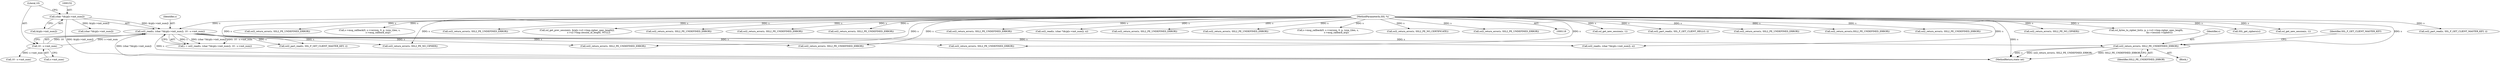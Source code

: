 digraph "0_openssl_86f8fb0e344d62454f8daf3e15236b2b59210756_0@pointer" {
"1000197" [label="(Call,ssl2_return_error(s, SSL2_PE_UNDEFINED_ERROR))"];
"1000149" [label="(Call,ssl2_read(s, (char *)&(p[s->init_num]), 10 - s->init_num))"];
"1000119" [label="(MethodParameterIn,SSL *s)"];
"1000151" [label="(Call,(char *)&(p[s->init_num]))"];
"1000159" [label="(Call,10 - s->init_num)"];
"1000197" [label="(Call,ssl2_return_error(s, SSL2_PE_UNDEFINED_ERROR))"];
"1000972" [label="(Call,ssl_get_new_session(s, 1))"];
"1000198" [label="(Identifier,s)"];
"1000196" [label="(Block,)"];
"1000903" [label="(Call,ssl2_part_read(s, SSL_F_GET_CLIENT_HELLO, i))"];
"1000151" [label="(Call,(char *)&(p[s->init_num]))"];
"1000738" [label="(Call,ssl2_return_error(s, SSL2_PE_UNDEFINED_ERROR))"];
"1000576" [label="(Call,ssl2_return_error(s,SSL2_PE_UNDEFINED_ERROR))"];
"1000540" [label="(Call,ssl2_return_error(s, SSL2_PE_UNDEFINED_ERROR))"];
"1000270" [label="(Call,ssl2_return_error(s, SSL2_PE_UNDEFINED_ERROR))"];
"1000167" [label="(Call,10 - s->init_num)"];
"1000499" [label="(Call,ssl2_return_error(s, SSL2_PE_NO_CIPHER))"];
"1001067" [label="(Call,ssl_bytes_to_cipher_list(s, p, s->s2->tmp.cipher_spec_length,\n                                      &s->session->ciphers))"];
"1000219" [label="(Call,ssl2_return_error(s, SSL2_PE_NO_CIPHER))"];
"1000161" [label="(Call,s->init_num)"];
"1000119" [label="(MethodParameterIn,SSL *s)"];
"1001090" [label="(Call,SSL_get_ciphers(s))"];
"1000309" [label="(Call,ssl2_return_error(s, SSL2_PE_UNDEFINED_ERROR))"];
"1000147" [label="(Call,i = ssl2_read(s, (char *)&(p[s->init_num]), 10 - s->init_num))"];
"1000160" [label="(Literal,10)"];
"1001049" [label="(Call,ssl_get_new_session(s, 1))"];
"1000393" [label="(Call,ssl2_part_read(s, SSL_F_GET_CLIENT_MASTER_KEY, i))"];
"1001023" [label="(Call,ssl2_return_error(s, SSL2_PE_UNDEFINED_ERROR))"];
"1000153" [label="(Call,&(p[s->init_num]))"];
"1000402" [label="(Call,s->msg_callback(0, s->version, 0, p, (size_t)len, s,\n                        s->msg_callback_arg))"];
"1000159" [label="(Call,10 - s->init_num)"];
"1001229" [label="(MethodReturn,static int)"];
"1000950" [label="(Call,ssl2_return_error(s, SSL2_PE_UNDEFINED_ERROR))"];
"1000377" [label="(Call,ssl2_read(s, (char *)&(p[s->init_num]), n))"];
"1000986" [label="(Call,ssl_get_prev_session(s, &(p[s->s2->tmp.cipher_spec_length]),\n                                 s->s2->tmp.session_id_length, NULL))"];
"1000867" [label="(Call,ssl2_return_error(s, SSL2_PE_UNDEFINED_ERROR))"];
"1000149" [label="(Call,ssl2_read(s, (char *)&(p[s->init_num]), 10 - s->init_num))"];
"1000808" [label="(Call,ssl2_return_error(s, SSL2_PE_UNDEFINED_ERROR))"];
"1000976" [label="(Call,ssl2_return_error(s, SSL2_PE_UNDEFINED_ERROR))"];
"1000201" [label="(Identifier,SSL_F_GET_CLIENT_MASTER_KEY)"];
"1000357" [label="(Call,ssl2_return_error(s, SSL2_PE_UNDEFINED_ERROR))"];
"1000173" [label="(Call,ssl2_part_read(s, SSL_F_GET_CLIENT_MASTER_KEY, i))"];
"1000150" [label="(Identifier,s)"];
"1000459" [label="(Call,ssl2_return_error(s, SSL2_PE_UNDEFINED_ERROR))"];
"1000887" [label="(Call,ssl2_read(s, (char *)&(p[s->init_num]), n))"];
"1000199" [label="(Identifier,SSL2_PE_UNDEFINED_ERROR)"];
"1001198" [label="(Call,ssl2_return_error(s, SSL2_PE_UNDEFINED_ERROR))"];
"1001053" [label="(Call,ssl2_return_error(s, SSL2_PE_UNDEFINED_ERROR))"];
"1000912" [label="(Call,s->msg_callback(0, s->version, 0, p, (size_t)len, s,\n                        s->msg_callback_arg))"];
"1001038" [label="(Call,ssl2_return_error(s, SSL2_PE_NO_CERTIFICATE))"];
"1000379" [label="(Call,(char *)&(p[s->init_num]))"];
"1000720" [label="(Call,ssl2_return_error(s, SSL2_PE_UNDEFINED_ERROR))"];
"1000197" -> "1000196"  [label="AST: "];
"1000197" -> "1000199"  [label="CFG: "];
"1000198" -> "1000197"  [label="AST: "];
"1000199" -> "1000197"  [label="AST: "];
"1000201" -> "1000197"  [label="CFG: "];
"1000197" -> "1001229"  [label="DDG: ssl2_return_error(s, SSL2_PE_UNDEFINED_ERROR)"];
"1000197" -> "1001229"  [label="DDG: SSL2_PE_UNDEFINED_ERROR"];
"1000197" -> "1001229"  [label="DDG: s"];
"1000149" -> "1000197"  [label="DDG: s"];
"1000119" -> "1000197"  [label="DDG: s"];
"1000149" -> "1000147"  [label="AST: "];
"1000149" -> "1000159"  [label="CFG: "];
"1000150" -> "1000149"  [label="AST: "];
"1000151" -> "1000149"  [label="AST: "];
"1000159" -> "1000149"  [label="AST: "];
"1000147" -> "1000149"  [label="CFG: "];
"1000149" -> "1001229"  [label="DDG: (char *)&(p[s->init_num])"];
"1000149" -> "1001229"  [label="DDG: s"];
"1000149" -> "1000147"  [label="DDG: s"];
"1000149" -> "1000147"  [label="DDG: (char *)&(p[s->init_num])"];
"1000149" -> "1000147"  [label="DDG: 10 - s->init_num"];
"1000119" -> "1000149"  [label="DDG: s"];
"1000151" -> "1000149"  [label="DDG: &(p[s->init_num])"];
"1000159" -> "1000149"  [label="DDG: 10"];
"1000159" -> "1000149"  [label="DDG: s->init_num"];
"1000149" -> "1000173"  [label="DDG: s"];
"1000149" -> "1000219"  [label="DDG: s"];
"1000149" -> "1000270"  [label="DDG: s"];
"1000149" -> "1000309"  [label="DDG: s"];
"1000149" -> "1000357"  [label="DDG: s"];
"1000149" -> "1000377"  [label="DDG: s"];
"1000119" -> "1000118"  [label="AST: "];
"1000119" -> "1001229"  [label="DDG: s"];
"1000119" -> "1000173"  [label="DDG: s"];
"1000119" -> "1000219"  [label="DDG: s"];
"1000119" -> "1000270"  [label="DDG: s"];
"1000119" -> "1000309"  [label="DDG: s"];
"1000119" -> "1000357"  [label="DDG: s"];
"1000119" -> "1000377"  [label="DDG: s"];
"1000119" -> "1000393"  [label="DDG: s"];
"1000119" -> "1000402"  [label="DDG: s"];
"1000119" -> "1000459"  [label="DDG: s"];
"1000119" -> "1000499"  [label="DDG: s"];
"1000119" -> "1000540"  [label="DDG: s"];
"1000119" -> "1000576"  [label="DDG: s"];
"1000119" -> "1000720"  [label="DDG: s"];
"1000119" -> "1000738"  [label="DDG: s"];
"1000119" -> "1000808"  [label="DDG: s"];
"1000119" -> "1000867"  [label="DDG: s"];
"1000119" -> "1000887"  [label="DDG: s"];
"1000119" -> "1000903"  [label="DDG: s"];
"1000119" -> "1000912"  [label="DDG: s"];
"1000119" -> "1000950"  [label="DDG: s"];
"1000119" -> "1000972"  [label="DDG: s"];
"1000119" -> "1000976"  [label="DDG: s"];
"1000119" -> "1000986"  [label="DDG: s"];
"1000119" -> "1001023"  [label="DDG: s"];
"1000119" -> "1001038"  [label="DDG: s"];
"1000119" -> "1001049"  [label="DDG: s"];
"1000119" -> "1001053"  [label="DDG: s"];
"1000119" -> "1001067"  [label="DDG: s"];
"1000119" -> "1001090"  [label="DDG: s"];
"1000119" -> "1001198"  [label="DDG: s"];
"1000151" -> "1000153"  [label="CFG: "];
"1000152" -> "1000151"  [label="AST: "];
"1000153" -> "1000151"  [label="AST: "];
"1000160" -> "1000151"  [label="CFG: "];
"1000151" -> "1001229"  [label="DDG: &(p[s->init_num])"];
"1000151" -> "1000379"  [label="DDG: &(p[s->init_num])"];
"1000159" -> "1000161"  [label="CFG: "];
"1000160" -> "1000159"  [label="AST: "];
"1000161" -> "1000159"  [label="AST: "];
"1000159" -> "1000167"  [label="DDG: s->init_num"];
}

